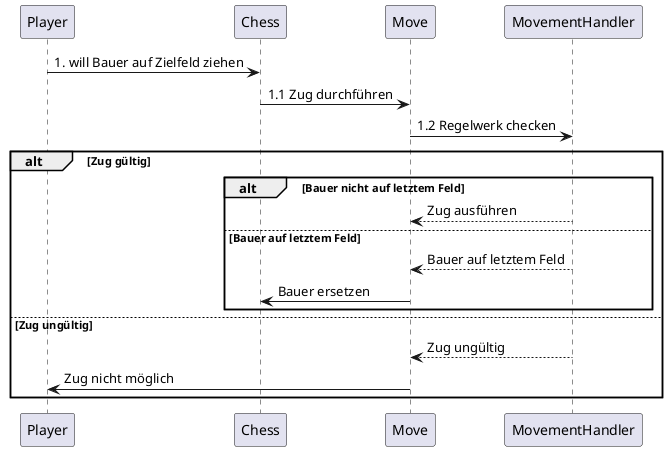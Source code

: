 @startuml
Player -> Chess : 1. will Bauer auf Zielfeld ziehen

Chess -> Move : 1.1 Zug durchführen

Move -> MovementHandler : 1.2 Regelwerk checken 

alt Zug gültig
alt Bauer nicht auf letztem Feld
MovementHandler --> Move : Zug ausführen
else Bauer auf letztem Feld
MovementHandler --> Move : Bauer auf letztem Feld
Move -> Chess : Bauer ersetzen
end


else Zug ungültig
MovementHandler --> Move : Zug ungültig
Move -> Player : Zug nicht möglich
end

@enduml